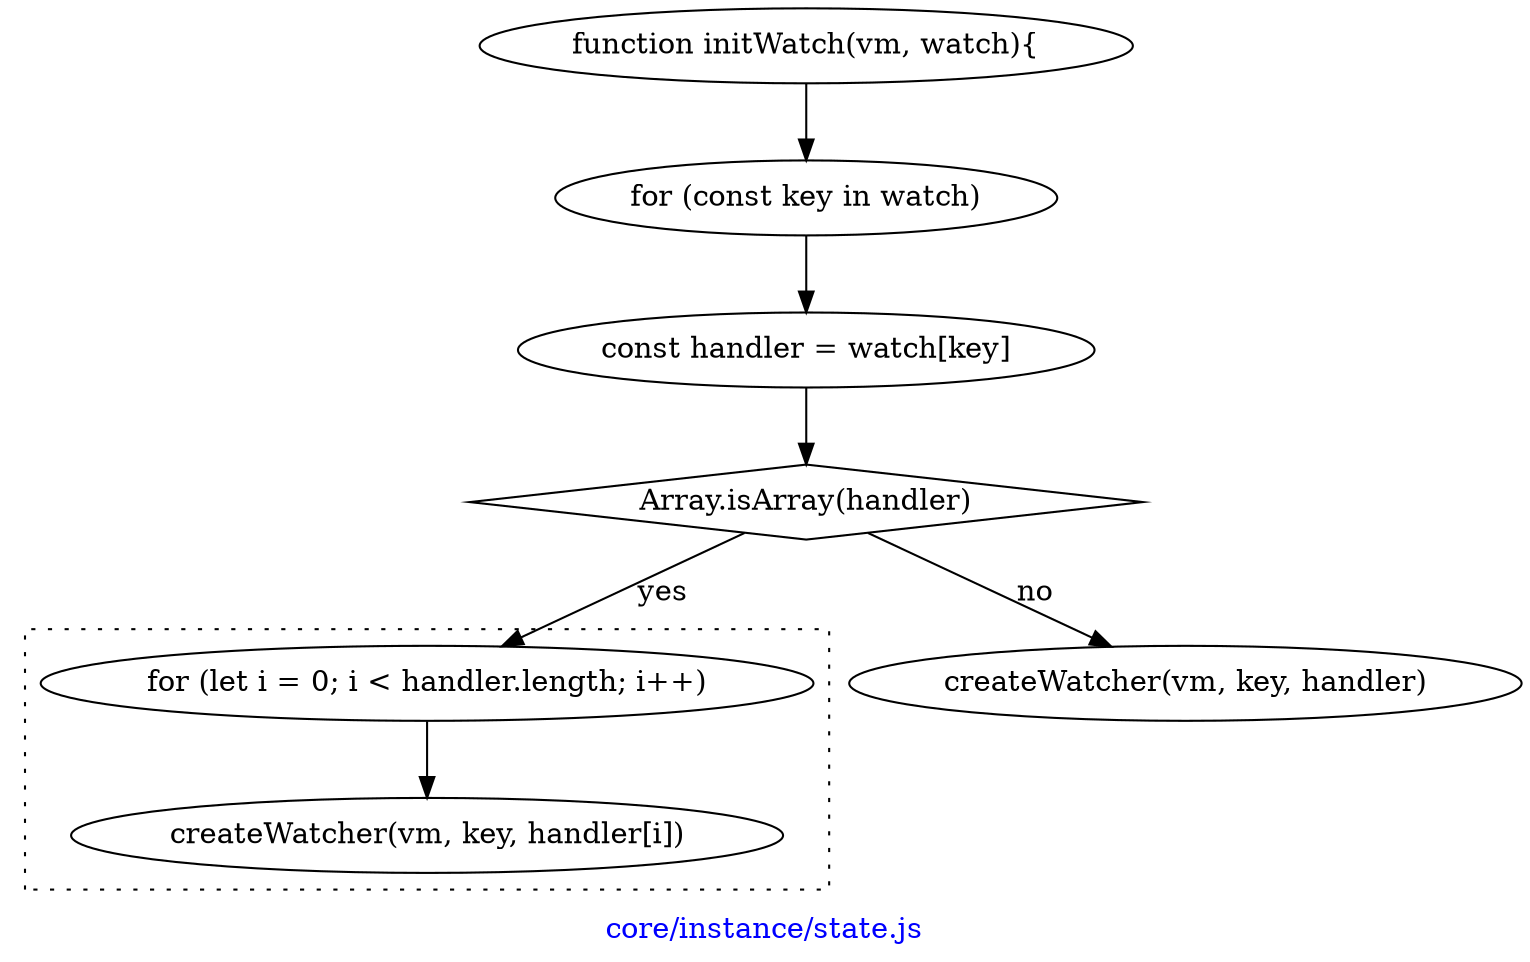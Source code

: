 digraph G {
    graph [
        label="core/instance/state.js"
        fontcolor=blue
    ]

    start [
        label="function initWatch(vm, watch){"
    ]

    walkWatch [
        label="for (const key in watch)"
    ]
    start -> walkWatch
    varHandler [
        label="const handler = watch[key]"
    ]
    walkWatch -> varHandler
    isArray [
        label="Array.isArray(handler)"
        shape=diamond
    ]
    varHandler -> isArray
    isArray -> walk [label="yes"]
    subgraph cluster_walk {
        graph[
            label=""
            style=dotted
        ]
        walk [
            label="for (let i = 0; i < handler.length; i++)"
        ]
        createWatcher [
            label="createWatcher(vm, key, handler[i])"
        ]
        walk -> createWatcher
    }
    createWatcherSingle [
        label="createWatcher(vm, key, handler)"
    ]
    isArray -> createWatcherSingle [label="no"]
}